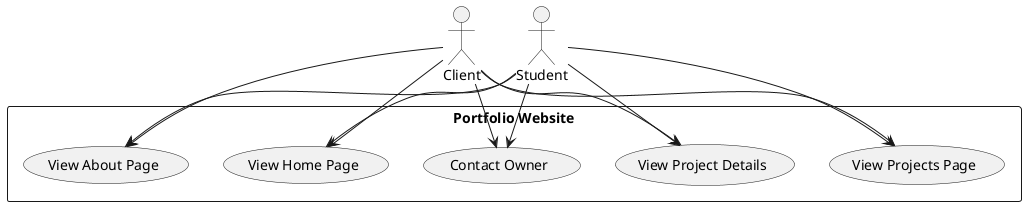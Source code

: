 @startuml
actor "Client" as C
actor "Student" as S

rectangle "Portfolio Website" {
    usecase "View Home Page" as UC1
    usecase "View About Page" as UC2
    usecase "View Projects Page" as UC3
    usecase "View Project Details" as UC4
    usecase "Contact Owner" as UC5
}

C --> UC1
C --> UC2
C --> UC3
C --> UC4
C --> UC5

S --> UC1
S --> UC2
S --> UC3
S --> UC4
S --> UC5
@enduml
